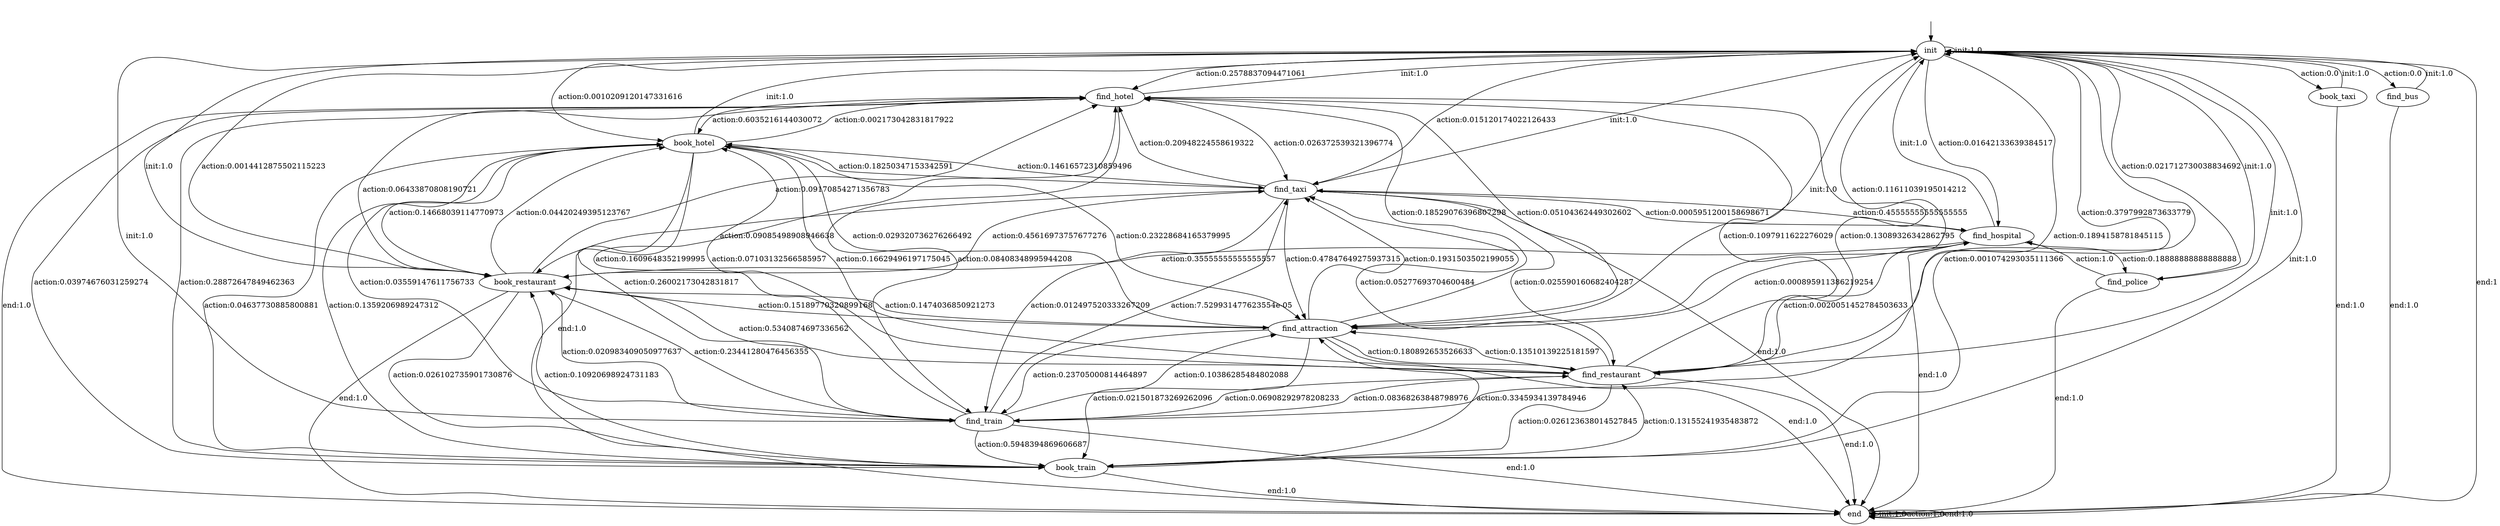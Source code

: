 digraph learned_mdp {
s0 [label="init"];
s1 [label="find_hotel"];
s2 [label="book_hotel"];
s3 [label="find_train"];
s4 [label="book_train"];
s5 [label="find_attraction"];
s6 [label="find_restaurant"];
s7 [label="book_restaurant"];
s8 [label="find_hospital"];
s9 [label="book_taxi"];
s10 [label="find_taxi"];
s11 [label="find_bus"];
s12 [label="find_police"];
s13 [label="end"];
s0 -> s0  [label="init:1.0"];
s0 -> s1  [label="action:0.2578837094471061"];
s0 -> s2  [label="action:0.0010209120147331616"];
s0 -> s3  [label="action:0.1894158781845115"];
s0 -> s4  [label="action:0.001074293035111366"];
s0 -> s5  [label="action:0.11611039195014212"];
s0 -> s6  [label="action:0.3797992873633779"];
s0 -> s7  [label="action:0.0014412875502115223"];
s0 -> s8  [label="action:0.01642133639384517"];
s0 -> s9  [label="action:0.0"];
s0 -> s10  [label="action:0.015120174022126433"];
s0 -> s11  [label="action:0.0"];
s0 -> s12  [label="action:0.021712730038834692"];
s0 -> s13  [label="end:1"];
s1 -> s0  [label="init:1.0"];
s1 -> s2  [label="action:0.6035216144030072"];
s1 -> s3  [label="action:0.08408348995944208"];
s1 -> s4  [label="action:0.03974676031259274"];
s1 -> s5  [label="action:0.05104362449302602"];
s1 -> s6  [label="action:0.13089326342862795"];
s1 -> s7  [label="action:0.06433870808190721"];
s1 -> s10  [label="action:0.026372539321396774"];
s1 -> s13 [label="end:1.0"];
s2 -> s0  [label="init:1.0"];
s2 -> s1  [label="action:0.002173042831817922"];
s2 -> s3  [label="action:0.26002173042831817"];
s2 -> s4  [label="action:0.04637730885800881"];
s2 -> s5  [label="action:0.23228684165379995"];
s2 -> s6  [label="action:0.16629496197175045"];
s2 -> s7  [label="action:0.14668039114770973"];
s2 -> s10  [label="action:0.14616572310859496"];
s2 -> s13 [label="end:1.0"];
s3 -> s0  [label="init:1.0"];
s3 -> s1  [label="action:0.1609648352199995"];
s3 -> s2  [label="action:0.03559147611756733"];
s3 -> s4  [label="action:0.5948394869606687"];
s3 -> s5  [label="action:0.10386285484802088"];
s3 -> s6  [label="action:0.08368263848798976"];
s3 -> s7  [label="action:0.020983409050977637"];
s3 -> s10  [label="action:7.529931477623554e-05"];
s3 -> s13 [label="end:1.0"];
s4 -> s0  [label="init:1.0"];
s4 -> s1  [label="action:0.28872647849462363"];
s4 -> s2  [label="action:0.1359206989247312"];
s4 -> s5  [label="action:0.3345934139784946"];
s4 -> s6  [label="action:0.13155241935483872"];
s4 -> s7  [label="action:0.10920698924731183"];
s4 -> s13 [label="end:1.0"];
s5 -> s0  [label="init:1.0"];
s5 -> s1  [label="action:0.18529076396807298"];
s5 -> s2  [label="action:0.029320736276266492"];
s5 -> s3  [label="action:0.23705000814464897"];
s5 -> s4  [label="action:0.021501873269262096"];
s5 -> s6  [label="action:0.180892653526633"];
s5 -> s7  [label="action:0.15189770320899168"];
s5 -> s8  [label="action:0.000895911386219254"];
s5 -> s10  [label="action:0.1931503502199055"];
s5 -> s13 [label="end:1.0"];
s6 -> s0  [label="init:1.0"];
s6 -> s1  [label="action:0.1097911622276029"];
s6 -> s2  [label="action:0.07103132566585957"];
s6 -> s3  [label="action:0.06908292978208233"];
s6 -> s4  [label="action:0.026123638014527845"];
s6 -> s5  [label="action:0.13510139225181597"];
s6 -> s7  [label="action:0.5340874697336562"];
s6 -> s8  [label="action:0.0020051452784503633"];
s6 -> s10  [label="action:0.05277693704600484"];
s6 -> s13 [label="end:1.0"];
s7 -> s0  [label="init:1.0"];
s7 -> s1  [label="action:0.09170854271356783"];
s7 -> s2  [label="action:0.04420249395123767"];
s7 -> s3  [label="action:0.23441280476456355"];
s7 -> s4  [label="action:0.026102735901730876"];
s7 -> s5  [label="action:0.1474036850921273"];
s7 -> s10  [label="action:0.45616973757677276"];
s7 -> s13 [label="end:1.0"];
s8 -> s0  [label="init:1.0"];
s8 -> s7  [label="action:0.35555555555555557"];
s8 -> s10  [label="action:0.45555555555555555"];
s8 -> s12  [label="action:0.18888888888888888"];
s8 -> s13 [label="end:1.0"];
s9 -> s0  [label="init:1.0"];
s9 -> s13 [label="end:1.0"];
s10 -> s0  [label="init:1.0"];
s10 -> s1  [label="action:0.20948224558619322"];
s10 -> s2  [label="action:0.18250347153342591"];
s10 -> s3  [label="action:0.012497520333267209"];
s10 -> s5  [label="action:0.47847649275937315"];
s10 -> s6  [label="action:0.025590160682404287"];
s10 -> s7  [label="action:0.09085498908946638"];
s10 -> s8  [label="action:0.0005951200158698671"];
s10 -> s13 [label="end:1.0"];
s11 -> s0  [label="init:1.0"];
s11 -> s13 [label="end:1.0"];
s12 -> s0  [label="init:1.0"];
s12 -> s8  [label="action:1.0"];
s12 -> s13 [label="end:1.0"];
s13 -> s13 [label="init:1.0"];
s13 -> s13  [label="action:1.0"];
s13 -> s13  [label="end:1.0"];
__start0 [label="", shape=none];
__start0 -> s0  [label=""];
}